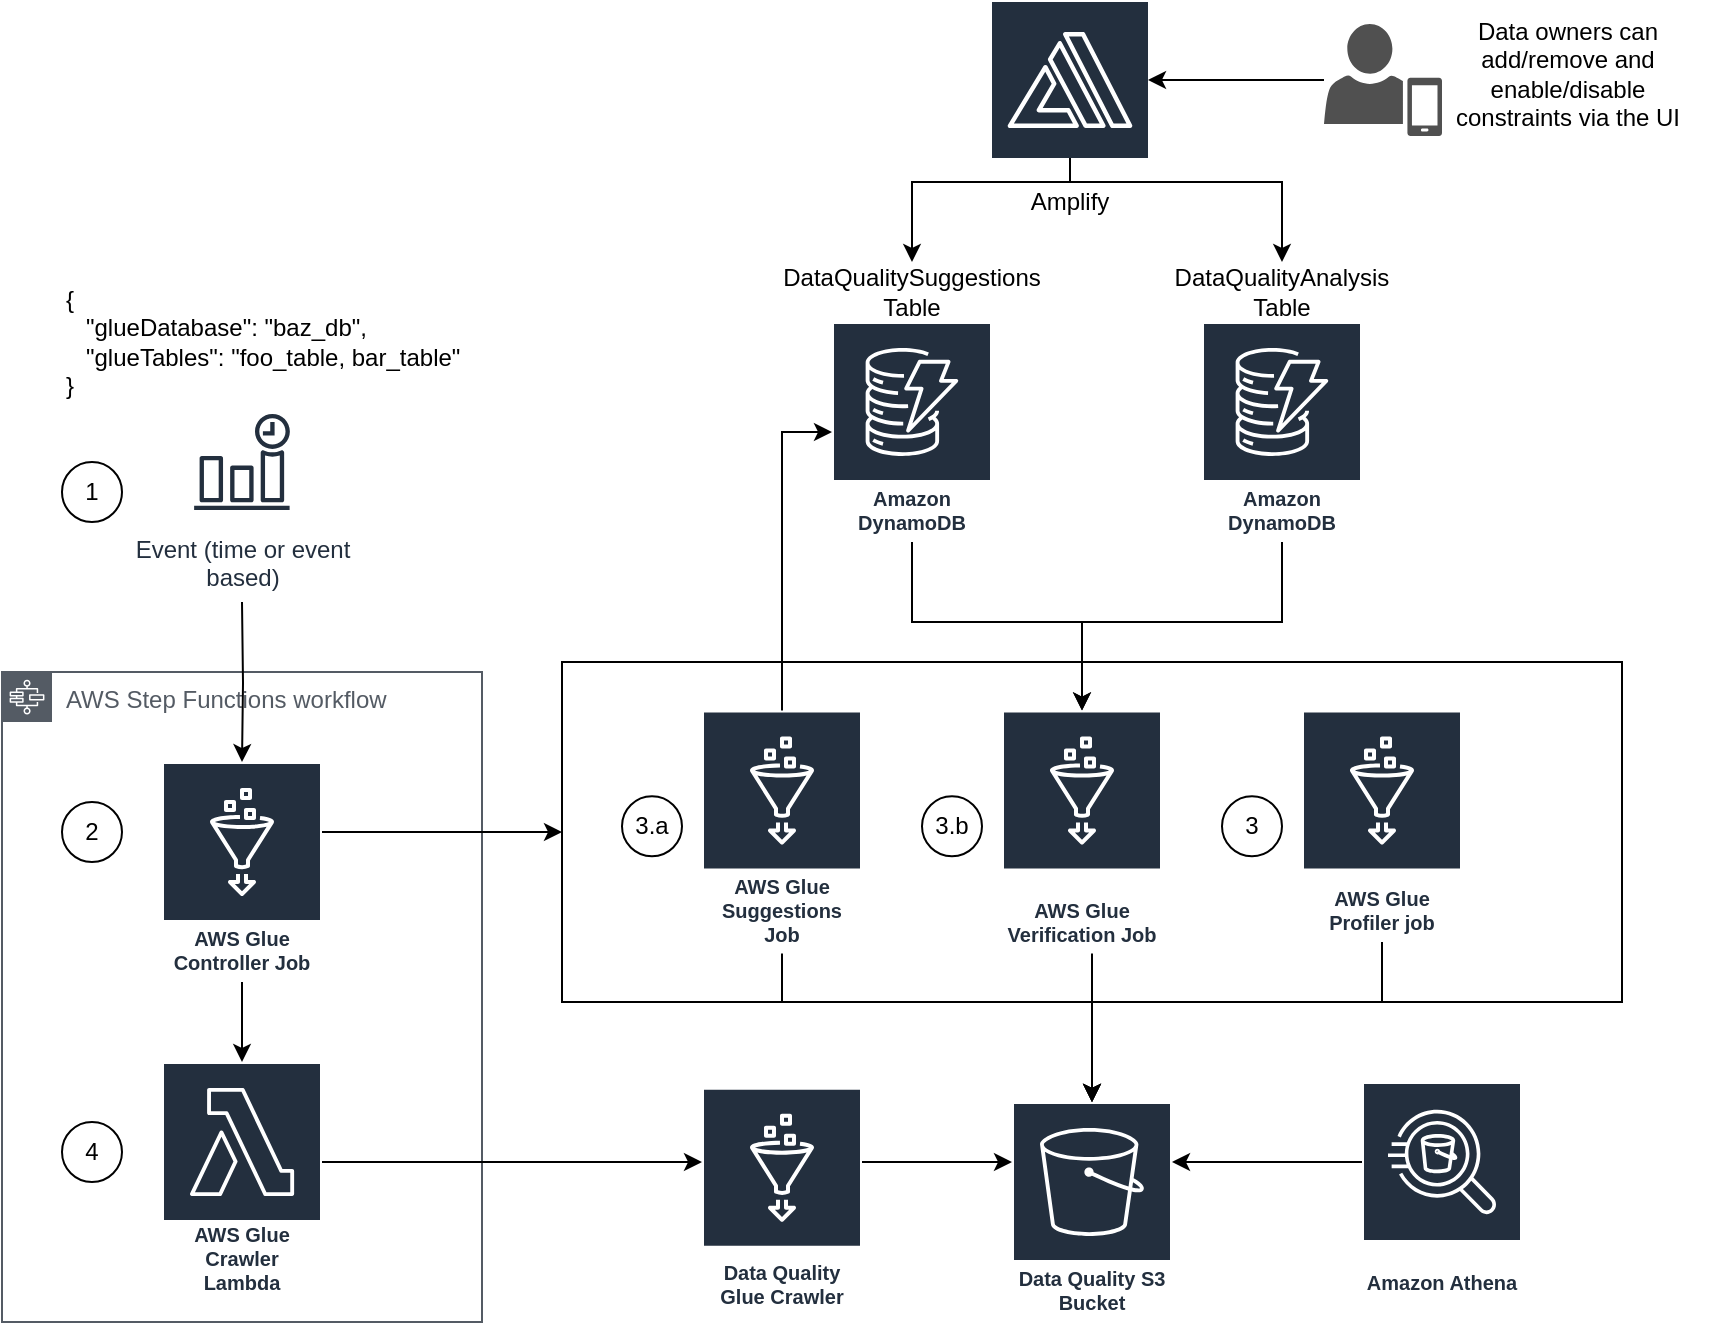 <mxfile version="12.2.4" pages="1"><diagram id="9F0B4_vGRLKJUX4SOW6Q" name="Page-1"><mxGraphModel dx="982" dy="688" grid="1" gridSize="10" guides="1" tooltips="1" connect="1" arrows="1" fold="1" page="1" pageScale="1" pageWidth="1169" pageHeight="827" math="0" shadow="0"><root><mxCell id="0"/><mxCell id="1" parent="0"/><mxCell id="Vnr63qVePWY_BO9rkBC6-2" value="AWS Step Functions workflow" style="outlineConnect=0;gradientColor=none;html=1;whiteSpace=wrap;fontSize=12;fontStyle=0;shape=mxgraph.aws4.group;grIcon=mxgraph.aws4.group_aws_step_functions_workflow;strokeColor=#545B64;fillColor=none;verticalAlign=top;align=left;spacingLeft=30;fontColor=#545B64;dashed=0;" parent="1" vertex="1"><mxGeometry x="60" y="345" width="240" height="325" as="geometry"/></mxCell><mxCell id="Vnr63qVePWY_BO9rkBC6-16" style="edgeStyle=orthogonalEdgeStyle;rounded=0;orthogonalLoop=1;jettySize=auto;html=1;" parent="1" target="Vnr63qVePWY_BO9rkBC6-10" edge="1"><mxGeometry relative="1" as="geometry"><mxPoint x="180" y="310" as="sourcePoint"/></mxGeometry></mxCell><mxCell id="Vnr63qVePWY_BO9rkBC6-3" value="Event (time or event&lt;br&gt;based)" style="outlineConnect=0;fontColor=#232F3E;gradientColor=none;strokeColor=#232F3E;fillColor=#ffffff;dashed=0;verticalLabelPosition=bottom;verticalAlign=top;align=center;html=1;fontSize=12;fontStyle=0;aspect=fixed;shape=mxgraph.aws4.resourceIcon;resIcon=mxgraph.aws4.event_time_based;" parent="1" vertex="1"><mxGeometry x="150" y="210" width="60" height="60" as="geometry"/></mxCell><mxCell id="Vnr63qVePWY_BO9rkBC6-34" style="edgeStyle=orthogonalEdgeStyle;rounded=0;orthogonalLoop=1;jettySize=auto;html=1;" parent="1" source="Vnr63qVePWY_BO9rkBC6-5" edge="1"><mxGeometry relative="1" as="geometry"><mxPoint x="410" y="590" as="targetPoint"/><Array as="points"><mxPoint x="370" y="590"/><mxPoint x="370" y="590"/></Array></mxGeometry></mxCell><mxCell id="Vnr63qVePWY_BO9rkBC6-5" value="AWS Glue Crawler Lambda" style="outlineConnect=0;fontColor=#232F3E;gradientColor=none;strokeColor=#ffffff;fillColor=#232F3E;dashed=0;verticalLabelPosition=middle;verticalAlign=bottom;align=center;html=1;whiteSpace=wrap;fontSize=10;fontStyle=1;spacing=3;shape=mxgraph.aws4.productIcon;prIcon=mxgraph.aws4.lambda;" parent="1" vertex="1"><mxGeometry x="140" y="540" width="80" height="120" as="geometry"/></mxCell><mxCell id="Vnr63qVePWY_BO9rkBC6-28" style="edgeStyle=orthogonalEdgeStyle;rounded=0;orthogonalLoop=1;jettySize=auto;html=1;" parent="1" source="Vnr63qVePWY_BO9rkBC6-6" target="Vnr63qVePWY_BO9rkBC6-8" edge="1"><mxGeometry relative="1" as="geometry"><Array as="points"><mxPoint x="515" y="320"/><mxPoint x="600" y="320"/></Array></mxGeometry></mxCell><mxCell id="Vnr63qVePWY_BO9rkBC6-6" value="Amazon DynamoDB" style="outlineConnect=0;fontColor=#232F3E;gradientColor=none;strokeColor=#ffffff;fillColor=#232F3E;dashed=0;verticalLabelPosition=middle;verticalAlign=bottom;align=center;html=1;whiteSpace=wrap;fontSize=10;fontStyle=1;spacing=3;shape=mxgraph.aws4.productIcon;prIcon=mxgraph.aws4.dynamodb;" parent="1" vertex="1"><mxGeometry x="475" y="170" width="80" height="110" as="geometry"/></mxCell><mxCell id="Vnr63qVePWY_BO9rkBC6-7" value="Data Quality S3 Bucket" style="outlineConnect=0;fontColor=#232F3E;gradientColor=none;strokeColor=#ffffff;fillColor=#232F3E;dashed=0;verticalLabelPosition=middle;verticalAlign=bottom;align=center;html=1;whiteSpace=wrap;fontSize=10;fontStyle=1;spacing=3;shape=mxgraph.aws4.productIcon;prIcon=mxgraph.aws4.s3;" parent="1" vertex="1"><mxGeometry x="565" y="560" width="80" height="110" as="geometry"/></mxCell><mxCell id="Vnr63qVePWY_BO9rkBC6-15" style="edgeStyle=orthogonalEdgeStyle;rounded=0;orthogonalLoop=1;jettySize=auto;html=1;" parent="1" source="Vnr63qVePWY_BO9rkBC6-10" target="Vnr63qVePWY_BO9rkBC6-5" edge="1"><mxGeometry relative="1" as="geometry"/></mxCell><mxCell id="Vnr63qVePWY_BO9rkBC6-45" style="edgeStyle=orthogonalEdgeStyle;rounded=0;orthogonalLoop=1;jettySize=auto;html=1;" parent="1" source="Vnr63qVePWY_BO9rkBC6-10" target="Vnr63qVePWY_BO9rkBC6-24" edge="1"><mxGeometry relative="1" as="geometry"><Array as="points"><mxPoint x="250" y="425"/><mxPoint x="250" y="425"/></Array></mxGeometry></mxCell><mxCell id="Vnr63qVePWY_BO9rkBC6-10" value="AWS Glue Controller Job" style="outlineConnect=0;fontColor=#232F3E;gradientColor=none;strokeColor=#ffffff;fillColor=#232F3E;dashed=0;verticalLabelPosition=middle;verticalAlign=bottom;align=center;html=1;whiteSpace=wrap;fontSize=10;fontStyle=1;spacing=3;shape=mxgraph.aws4.productIcon;prIcon=mxgraph.aws4.glue;" parent="1" vertex="1"><mxGeometry x="140" y="390" width="80" height="110" as="geometry"/></mxCell><mxCell id="Vnr63qVePWY_BO9rkBC6-29" style="edgeStyle=orthogonalEdgeStyle;rounded=0;orthogonalLoop=1;jettySize=auto;html=1;" parent="1" source="Vnr63qVePWY_BO9rkBC6-19" target="Vnr63qVePWY_BO9rkBC6-8" edge="1"><mxGeometry relative="1" as="geometry"><Array as="points"><mxPoint x="700" y="320"/><mxPoint x="600" y="320"/></Array></mxGeometry></mxCell><mxCell id="Vnr63qVePWY_BO9rkBC6-19" value="Amazon DynamoDB" style="outlineConnect=0;fontColor=#232F3E;gradientColor=none;strokeColor=#ffffff;fillColor=#232F3E;dashed=0;verticalLabelPosition=middle;verticalAlign=bottom;align=center;html=1;whiteSpace=wrap;fontSize=10;fontStyle=1;spacing=3;shape=mxgraph.aws4.productIcon;prIcon=mxgraph.aws4.dynamodb;" parent="1" vertex="1"><mxGeometry x="660" y="170" width="80" height="110" as="geometry"/></mxCell><mxCell id="Vnr63qVePWY_BO9rkBC6-25" value="" style="group" parent="1" vertex="1" connectable="0"><mxGeometry x="340" y="340" width="530" height="170" as="geometry"/></mxCell><mxCell id="Vnr63qVePWY_BO9rkBC6-24" value="" style="rounded=0;whiteSpace=wrap;html=1;fillColor=none;" parent="Vnr63qVePWY_BO9rkBC6-25" vertex="1"><mxGeometry width="530" height="170" as="geometry"/></mxCell><mxCell id="Vnr63qVePWY_BO9rkBC6-1" value="AWS Glue Suggestions Job" style="outlineConnect=0;fontColor=#232F3E;gradientColor=none;strokeColor=#ffffff;fillColor=#232F3E;dashed=0;verticalLabelPosition=middle;verticalAlign=bottom;align=center;html=1;whiteSpace=wrap;fontSize=10;fontStyle=1;spacing=3;shape=mxgraph.aws4.productIcon;prIcon=mxgraph.aws4.glue;" parent="Vnr63qVePWY_BO9rkBC6-25" vertex="1"><mxGeometry x="70" y="24.286" width="80" height="121.429" as="geometry"/></mxCell><mxCell id="Vnr63qVePWY_BO9rkBC6-8" value="AWS Glue Verification Job" style="outlineConnect=0;fontColor=#232F3E;gradientColor=none;strokeColor=#ffffff;fillColor=#232F3E;dashed=0;verticalLabelPosition=middle;verticalAlign=bottom;align=center;html=1;whiteSpace=wrap;fontSize=10;fontStyle=1;spacing=3;shape=mxgraph.aws4.productIcon;prIcon=mxgraph.aws4.glue;" parent="Vnr63qVePWY_BO9rkBC6-25" vertex="1"><mxGeometry x="220" y="24.286" width="80" height="121.429" as="geometry"/></mxCell><mxCell id="Vnr63qVePWY_BO9rkBC6-9" value="AWS Glue Profiler job" style="outlineConnect=0;fontColor=#232F3E;gradientColor=none;strokeColor=#ffffff;fillColor=#232F3E;dashed=0;verticalLabelPosition=middle;verticalAlign=bottom;align=center;html=1;whiteSpace=wrap;fontSize=10;fontStyle=1;spacing=3;shape=mxgraph.aws4.productIcon;prIcon=mxgraph.aws4.glue;" parent="Vnr63qVePWY_BO9rkBC6-25" vertex="1"><mxGeometry x="370" y="24.29" width="80" height="115.71" as="geometry"/></mxCell><mxCell id="Vnr63qVePWY_BO9rkBC6-48" value="3.a" style="ellipse;whiteSpace=wrap;html=1;aspect=fixed;fillColor=none;" parent="Vnr63qVePWY_BO9rkBC6-25" vertex="1"><mxGeometry x="30" y="67.14" width="30" height="30" as="geometry"/></mxCell><mxCell id="Vnr63qVePWY_BO9rkBC6-49" value="3.b" style="ellipse;whiteSpace=wrap;html=1;aspect=fixed;fillColor=none;" parent="Vnr63qVePWY_BO9rkBC6-25" vertex="1"><mxGeometry x="180" y="67.14" width="30" height="30" as="geometry"/></mxCell><mxCell id="Vnr63qVePWY_BO9rkBC6-50" value="3" style="ellipse;whiteSpace=wrap;html=1;aspect=fixed;fillColor=none;" parent="Vnr63qVePWY_BO9rkBC6-25" vertex="1"><mxGeometry x="330" y="67.14" width="30" height="30" as="geometry"/></mxCell><mxCell id="Vnr63qVePWY_BO9rkBC6-26" style="edgeStyle=orthogonalEdgeStyle;rounded=0;orthogonalLoop=1;jettySize=auto;html=1;" parent="1" source="Vnr63qVePWY_BO9rkBC6-24" target="Vnr63qVePWY_BO9rkBC6-7" edge="1"><mxGeometry relative="1" as="geometry"/></mxCell><mxCell id="Vnr63qVePWY_BO9rkBC6-27" style="edgeStyle=orthogonalEdgeStyle;rounded=0;orthogonalLoop=1;jettySize=auto;html=1;" parent="1" source="Vnr63qVePWY_BO9rkBC6-1" target="Vnr63qVePWY_BO9rkBC6-6" edge="1"><mxGeometry relative="1" as="geometry"><Array as="points"><mxPoint x="450" y="225"/></Array></mxGeometry></mxCell><mxCell id="Vnr63qVePWY_BO9rkBC6-30" style="edgeStyle=orthogonalEdgeStyle;rounded=0;orthogonalLoop=1;jettySize=auto;html=1;" parent="1" source="Vnr63qVePWY_BO9rkBC6-1" target="Vnr63qVePWY_BO9rkBC6-7" edge="1"><mxGeometry relative="1" as="geometry"><Array as="points"><mxPoint x="450" y="510"/><mxPoint x="605" y="510"/></Array></mxGeometry></mxCell><mxCell id="Vnr63qVePWY_BO9rkBC6-31" style="edgeStyle=orthogonalEdgeStyle;rounded=0;orthogonalLoop=1;jettySize=auto;html=1;" parent="1" source="Vnr63qVePWY_BO9rkBC6-9" target="Vnr63qVePWY_BO9rkBC6-7" edge="1"><mxGeometry relative="1" as="geometry"><Array as="points"><mxPoint x="750" y="510"/><mxPoint x="605" y="510"/></Array></mxGeometry></mxCell><mxCell id="Vnr63qVePWY_BO9rkBC6-32" style="edgeStyle=orthogonalEdgeStyle;rounded=0;orthogonalLoop=1;jettySize=auto;html=1;" parent="1" source="Vnr63qVePWY_BO9rkBC6-8" target="Vnr63qVePWY_BO9rkBC6-7" edge="1"><mxGeometry relative="1" as="geometry"><Array as="points"><mxPoint x="605" y="510"/><mxPoint x="605" y="510"/></Array></mxGeometry></mxCell><mxCell id="Vnr63qVePWY_BO9rkBC6-36" style="edgeStyle=orthogonalEdgeStyle;rounded=0;orthogonalLoop=1;jettySize=auto;html=1;" parent="1" source="Vnr63qVePWY_BO9rkBC6-35" target="Vnr63qVePWY_BO9rkBC6-7" edge="1"><mxGeometry relative="1" as="geometry"><Array as="points"><mxPoint x="540" y="590"/><mxPoint x="540" y="590"/></Array></mxGeometry></mxCell><mxCell id="Vnr63qVePWY_BO9rkBC6-35" value="Data Quality Glue Crawler" style="outlineConnect=0;fontColor=#232F3E;gradientColor=none;strokeColor=#ffffff;fillColor=#232F3E;dashed=0;verticalLabelPosition=middle;verticalAlign=bottom;align=center;html=1;whiteSpace=wrap;fontSize=10;fontStyle=1;spacing=3;shape=mxgraph.aws4.productIcon;prIcon=mxgraph.aws4.glue;" parent="1" vertex="1"><mxGeometry x="410" y="552.857" width="80" height="114.286" as="geometry"/></mxCell><mxCell id="Vnr63qVePWY_BO9rkBC6-38" style="edgeStyle=orthogonalEdgeStyle;rounded=0;orthogonalLoop=1;jettySize=auto;html=1;" parent="1" source="Vnr63qVePWY_BO9rkBC6-37" target="Vnr63qVePWY_BO9rkBC6-7" edge="1"><mxGeometry relative="1" as="geometry"><Array as="points"><mxPoint x="720" y="590"/><mxPoint x="720" y="590"/></Array></mxGeometry></mxCell><mxCell id="Vnr63qVePWY_BO9rkBC6-37" value="Amazon Athena" style="outlineConnect=0;fontColor=#232F3E;gradientColor=none;strokeColor=#ffffff;fillColor=#232F3E;dashed=0;verticalLabelPosition=middle;verticalAlign=bottom;align=center;html=1;whiteSpace=wrap;fontSize=10;fontStyle=1;spacing=3;shape=mxgraph.aws4.productIcon;prIcon=mxgraph.aws4.athena;" parent="1" vertex="1"><mxGeometry x="740" y="550" width="80" height="110" as="geometry"/></mxCell><mxCell id="Vnr63qVePWY_BO9rkBC6-40" value="DataQualityAnalysis Table" style="rounded=0;whiteSpace=wrap;html=1;fillColor=none;strokeColor=none;" parent="1" vertex="1"><mxGeometry x="645" y="140" width="110" height="30" as="geometry"/></mxCell><mxCell id="Vnr63qVePWY_BO9rkBC6-43" value="{&lt;br&gt;&amp;nbsp; &amp;nbsp;&quot;glueDatabase&quot;: &quot;baz_db&quot;,&lt;br&gt;&amp;nbsp; &amp;nbsp;&quot;glueTables&quot;: &quot;foo_table, bar_table&quot;&lt;br&gt;}" style="rounded=0;whiteSpace=wrap;html=1;fillColor=none;align=left;strokeColor=none;" parent="1" vertex="1"><mxGeometry x="90" y="150" width="220" height="60" as="geometry"/></mxCell><mxCell id="Vnr63qVePWY_BO9rkBC6-44" value="DataQualitySuggestions Table" style="rounded=0;whiteSpace=wrap;html=1;fillColor=none;strokeColor=none;" parent="1" vertex="1"><mxGeometry x="460" y="140" width="110" height="30" as="geometry"/></mxCell><mxCell id="Vnr63qVePWY_BO9rkBC6-46" value="1" style="ellipse;whiteSpace=wrap;html=1;aspect=fixed;fillColor=none;" parent="1" vertex="1"><mxGeometry x="90" y="240" width="30" height="30" as="geometry"/></mxCell><mxCell id="Vnr63qVePWY_BO9rkBC6-47" value="2" style="ellipse;whiteSpace=wrap;html=1;aspect=fixed;fillColor=none;" parent="1" vertex="1"><mxGeometry x="90" y="410" width="30" height="30" as="geometry"/></mxCell><mxCell id="Vnr63qVePWY_BO9rkBC6-51" value="4" style="ellipse;whiteSpace=wrap;html=1;aspect=fixed;fillColor=none;" parent="1" vertex="1"><mxGeometry x="90" y="570" width="30" height="30" as="geometry"/></mxCell><mxCell id="4" style="edgeStyle=orthogonalEdgeStyle;rounded=0;orthogonalLoop=1;jettySize=auto;html=1;" parent="1" source="2" target="Vnr63qVePWY_BO9rkBC6-44" edge="1"><mxGeometry relative="1" as="geometry"><Array as="points"><mxPoint x="594" y="100"/><mxPoint x="515" y="100"/></Array></mxGeometry></mxCell><mxCell id="5" style="edgeStyle=orthogonalEdgeStyle;rounded=0;orthogonalLoop=1;jettySize=auto;html=1;entryX=0.5;entryY=0;entryDx=0;entryDy=0;" parent="1" source="2" target="Vnr63qVePWY_BO9rkBC6-40" edge="1"><mxGeometry relative="1" as="geometry"><Array as="points"><mxPoint x="594" y="100"/><mxPoint x="700" y="100"/></Array></mxGeometry></mxCell><mxCell id="2" value="" style="outlineConnect=0;fontColor=#232F3E;gradientColor=#232F3E;gradientDirection=north;fillColor=#232F3E;strokeColor=#ffffff;dashed=0;verticalLabelPosition=bottom;verticalAlign=top;align=center;html=1;fontSize=12;fontStyle=0;aspect=fixed;shape=mxgraph.aws4.resourceIcon;resIcon=mxgraph.aws4.amplify;" parent="1" vertex="1"><mxGeometry x="555" y="10" width="78" height="78" as="geometry"/></mxCell><mxCell id="3" value="Amplify" style="text;html=1;strokeColor=none;fillColor=none;align=center;verticalAlign=middle;whiteSpace=wrap;rounded=0;" parent="1" vertex="1"><mxGeometry x="574" y="100" width="40" height="20" as="geometry"/></mxCell><mxCell id="7" style="edgeStyle=orthogonalEdgeStyle;rounded=0;orthogonalLoop=1;jettySize=auto;html=1;" parent="1" source="6" target="2" edge="1"><mxGeometry relative="1" as="geometry"/></mxCell><mxCell id="6" value="" style="pointerEvents=1;shadow=0;dashed=0;html=1;strokeColor=none;fillColor=#505050;labelPosition=center;verticalLabelPosition=bottom;verticalAlign=top;outlineConnect=0;align=center;shape=mxgraph.office.users.mobile_user;" parent="1" vertex="1"><mxGeometry x="721" y="21" width="59" height="56" as="geometry"/></mxCell><mxCell id="8" value="Data owners can add/remove and enable/disable constraints via the UI" style="text;html=1;strokeColor=none;fillColor=none;align=center;verticalAlign=middle;whiteSpace=wrap;rounded=0;" parent="1" vertex="1"><mxGeometry x="773" y="10" width="140" height="71" as="geometry"/></mxCell></root></mxGraphModel></diagram></mxfile>